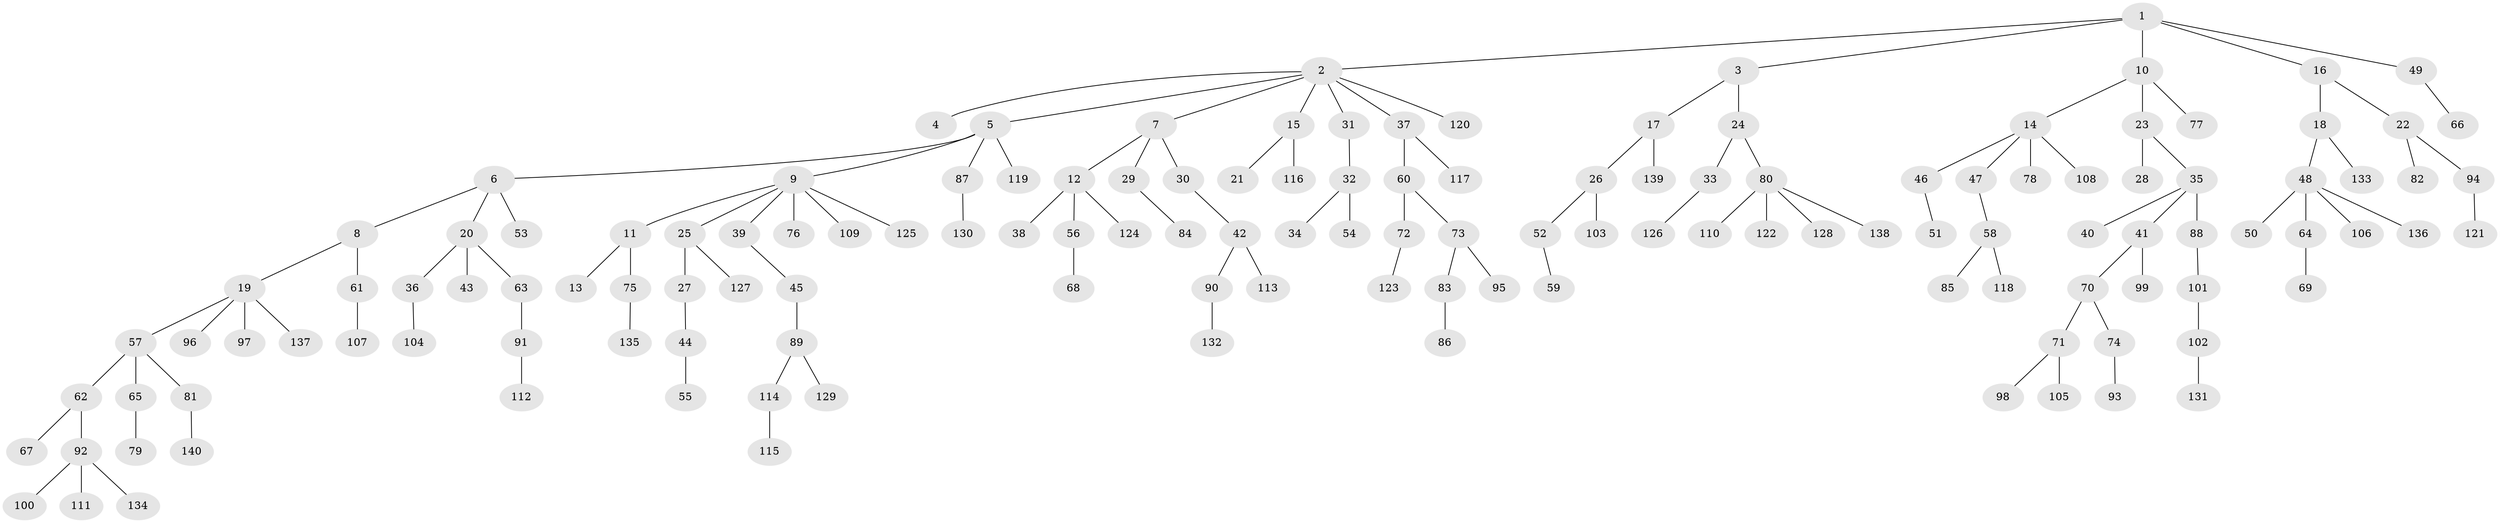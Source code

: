 // coarse degree distribution, {7: 0.03225806451612903, 4: 0.10752688172043011, 6: 0.021505376344086023, 3: 0.053763440860215055, 2: 0.20430107526881722, 1: 0.5698924731182796, 5: 0.010752688172043012}
// Generated by graph-tools (version 1.1) at 2025/52/02/27/25 19:52:10]
// undirected, 140 vertices, 139 edges
graph export_dot {
graph [start="1"]
  node [color=gray90,style=filled];
  1;
  2;
  3;
  4;
  5;
  6;
  7;
  8;
  9;
  10;
  11;
  12;
  13;
  14;
  15;
  16;
  17;
  18;
  19;
  20;
  21;
  22;
  23;
  24;
  25;
  26;
  27;
  28;
  29;
  30;
  31;
  32;
  33;
  34;
  35;
  36;
  37;
  38;
  39;
  40;
  41;
  42;
  43;
  44;
  45;
  46;
  47;
  48;
  49;
  50;
  51;
  52;
  53;
  54;
  55;
  56;
  57;
  58;
  59;
  60;
  61;
  62;
  63;
  64;
  65;
  66;
  67;
  68;
  69;
  70;
  71;
  72;
  73;
  74;
  75;
  76;
  77;
  78;
  79;
  80;
  81;
  82;
  83;
  84;
  85;
  86;
  87;
  88;
  89;
  90;
  91;
  92;
  93;
  94;
  95;
  96;
  97;
  98;
  99;
  100;
  101;
  102;
  103;
  104;
  105;
  106;
  107;
  108;
  109;
  110;
  111;
  112;
  113;
  114;
  115;
  116;
  117;
  118;
  119;
  120;
  121;
  122;
  123;
  124;
  125;
  126;
  127;
  128;
  129;
  130;
  131;
  132;
  133;
  134;
  135;
  136;
  137;
  138;
  139;
  140;
  1 -- 2;
  1 -- 3;
  1 -- 10;
  1 -- 16;
  1 -- 49;
  2 -- 4;
  2 -- 5;
  2 -- 7;
  2 -- 15;
  2 -- 31;
  2 -- 37;
  2 -- 120;
  3 -- 17;
  3 -- 24;
  5 -- 6;
  5 -- 9;
  5 -- 87;
  5 -- 119;
  6 -- 8;
  6 -- 20;
  6 -- 53;
  7 -- 12;
  7 -- 29;
  7 -- 30;
  8 -- 19;
  8 -- 61;
  9 -- 11;
  9 -- 25;
  9 -- 39;
  9 -- 76;
  9 -- 109;
  9 -- 125;
  10 -- 14;
  10 -- 23;
  10 -- 77;
  11 -- 13;
  11 -- 75;
  12 -- 38;
  12 -- 56;
  12 -- 124;
  14 -- 46;
  14 -- 47;
  14 -- 78;
  14 -- 108;
  15 -- 21;
  15 -- 116;
  16 -- 18;
  16 -- 22;
  17 -- 26;
  17 -- 139;
  18 -- 48;
  18 -- 133;
  19 -- 57;
  19 -- 96;
  19 -- 97;
  19 -- 137;
  20 -- 36;
  20 -- 43;
  20 -- 63;
  22 -- 82;
  22 -- 94;
  23 -- 28;
  23 -- 35;
  24 -- 33;
  24 -- 80;
  25 -- 27;
  25 -- 127;
  26 -- 52;
  26 -- 103;
  27 -- 44;
  29 -- 84;
  30 -- 42;
  31 -- 32;
  32 -- 34;
  32 -- 54;
  33 -- 126;
  35 -- 40;
  35 -- 41;
  35 -- 88;
  36 -- 104;
  37 -- 60;
  37 -- 117;
  39 -- 45;
  41 -- 70;
  41 -- 99;
  42 -- 90;
  42 -- 113;
  44 -- 55;
  45 -- 89;
  46 -- 51;
  47 -- 58;
  48 -- 50;
  48 -- 64;
  48 -- 106;
  48 -- 136;
  49 -- 66;
  52 -- 59;
  56 -- 68;
  57 -- 62;
  57 -- 65;
  57 -- 81;
  58 -- 85;
  58 -- 118;
  60 -- 72;
  60 -- 73;
  61 -- 107;
  62 -- 67;
  62 -- 92;
  63 -- 91;
  64 -- 69;
  65 -- 79;
  70 -- 71;
  70 -- 74;
  71 -- 98;
  71 -- 105;
  72 -- 123;
  73 -- 83;
  73 -- 95;
  74 -- 93;
  75 -- 135;
  80 -- 110;
  80 -- 122;
  80 -- 128;
  80 -- 138;
  81 -- 140;
  83 -- 86;
  87 -- 130;
  88 -- 101;
  89 -- 114;
  89 -- 129;
  90 -- 132;
  91 -- 112;
  92 -- 100;
  92 -- 111;
  92 -- 134;
  94 -- 121;
  101 -- 102;
  102 -- 131;
  114 -- 115;
}
